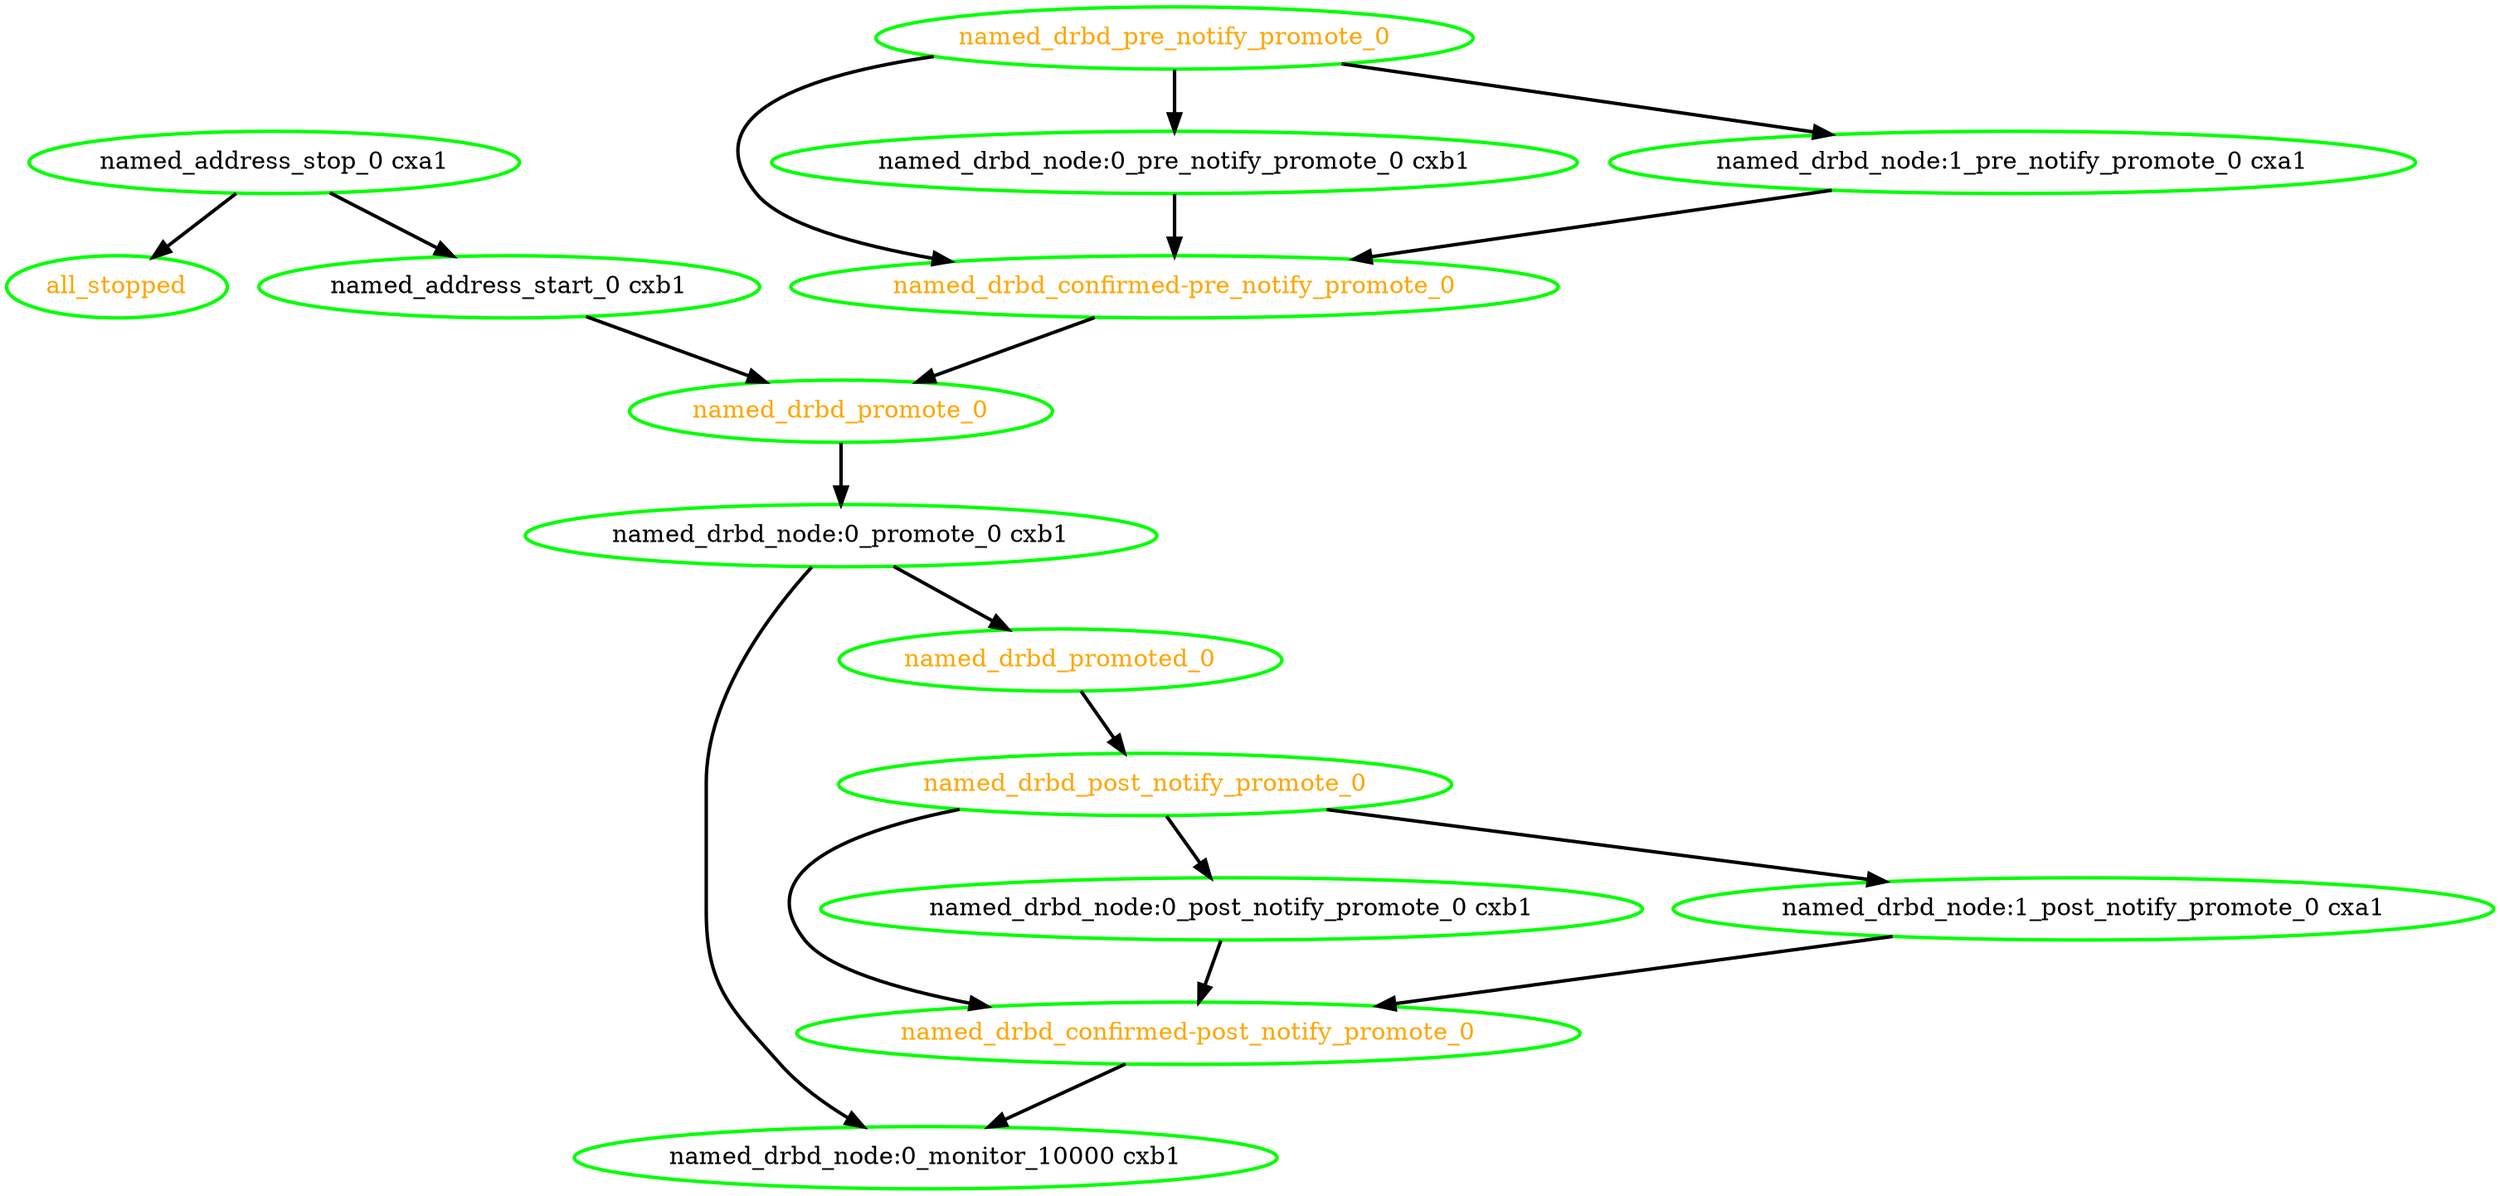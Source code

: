 digraph "g" {
"all_stopped" [ style=bold color="green" fontcolor="orange"  ]
"named_address_start_0 cxb1" -> "named_drbd_promote_0" [ style = bold]
"named_address_start_0 cxb1" [ style=bold color="green" fontcolor="black"  ]
"named_address_stop_0 cxa1" -> "all_stopped" [ style = bold]
"named_address_stop_0 cxa1" -> "named_address_start_0 cxb1" [ style = bold]
"named_address_stop_0 cxa1" [ style=bold color="green" fontcolor="black"  ]
"named_drbd_confirmed-post_notify_promote_0" -> "named_drbd_node:0_monitor_10000 cxb1" [ style = bold]
"named_drbd_confirmed-post_notify_promote_0" [ style=bold color="green" fontcolor="orange"  ]
"named_drbd_confirmed-pre_notify_promote_0" -> "named_drbd_promote_0" [ style = bold]
"named_drbd_confirmed-pre_notify_promote_0" [ style=bold color="green" fontcolor="orange"  ]
"named_drbd_node:0_monitor_10000 cxb1" [ style=bold color="green" fontcolor="black"  ]
"named_drbd_node:0_post_notify_promote_0 cxb1" -> "named_drbd_confirmed-post_notify_promote_0" [ style = bold]
"named_drbd_node:0_post_notify_promote_0 cxb1" [ style=bold color="green" fontcolor="black"  ]
"named_drbd_node:0_pre_notify_promote_0 cxb1" -> "named_drbd_confirmed-pre_notify_promote_0" [ style = bold]
"named_drbd_node:0_pre_notify_promote_0 cxb1" [ style=bold color="green" fontcolor="black"  ]
"named_drbd_node:0_promote_0 cxb1" -> "named_drbd_node:0_monitor_10000 cxb1" [ style = bold]
"named_drbd_node:0_promote_0 cxb1" -> "named_drbd_promoted_0" [ style = bold]
"named_drbd_node:0_promote_0 cxb1" [ style=bold color="green" fontcolor="black"  ]
"named_drbd_node:1_post_notify_promote_0 cxa1" -> "named_drbd_confirmed-post_notify_promote_0" [ style = bold]
"named_drbd_node:1_post_notify_promote_0 cxa1" [ style=bold color="green" fontcolor="black"  ]
"named_drbd_node:1_pre_notify_promote_0 cxa1" -> "named_drbd_confirmed-pre_notify_promote_0" [ style = bold]
"named_drbd_node:1_pre_notify_promote_0 cxa1" [ style=bold color="green" fontcolor="black"  ]
"named_drbd_post_notify_promote_0" -> "named_drbd_confirmed-post_notify_promote_0" [ style = bold]
"named_drbd_post_notify_promote_0" -> "named_drbd_node:0_post_notify_promote_0 cxb1" [ style = bold]
"named_drbd_post_notify_promote_0" -> "named_drbd_node:1_post_notify_promote_0 cxa1" [ style = bold]
"named_drbd_post_notify_promote_0" [ style=bold color="green" fontcolor="orange"  ]
"named_drbd_pre_notify_promote_0" -> "named_drbd_confirmed-pre_notify_promote_0" [ style = bold]
"named_drbd_pre_notify_promote_0" -> "named_drbd_node:0_pre_notify_promote_0 cxb1" [ style = bold]
"named_drbd_pre_notify_promote_0" -> "named_drbd_node:1_pre_notify_promote_0 cxa1" [ style = bold]
"named_drbd_pre_notify_promote_0" [ style=bold color="green" fontcolor="orange"  ]
"named_drbd_promote_0" -> "named_drbd_node:0_promote_0 cxb1" [ style = bold]
"named_drbd_promote_0" [ style=bold color="green" fontcolor="orange"  ]
"named_drbd_promoted_0" -> "named_drbd_post_notify_promote_0" [ style = bold]
"named_drbd_promoted_0" [ style=bold color="green" fontcolor="orange"  ]
}
